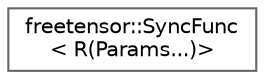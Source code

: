 digraph "Graphical Class Hierarchy"
{
 // LATEX_PDF_SIZE
  bgcolor="transparent";
  edge [fontname=Helvetica,fontsize=10,labelfontname=Helvetica,labelfontsize=10];
  node [fontname=Helvetica,fontsize=10,shape=box,height=0.2,width=0.4];
  rankdir="LR";
  Node0 [label="freetensor::SyncFunc\l\< R(Params...)\>",height=0.2,width=0.4,color="grey40", fillcolor="white", style="filled",URL="$classfreetensor_1_1SyncFunc_3_01R_07Params_8_8_8_08_4.html",tooltip=" "];
}
